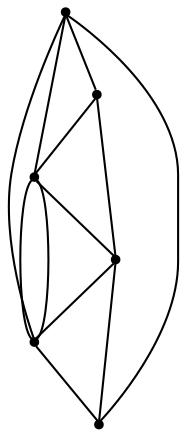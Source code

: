 graph {
  node [shape=point,comment="{\"directed\":false,\"doi\":\"10.1007/978-3-030-35802-0_34\",\"figure\":\"2 (1)\"}"]

  v0 [pos="1265.7099992561093,368.5292800459151"]
  v1 [pos="1149.024744073115,368.5292800459151"]
  v2 [pos="1099.0167775661173,368.5292800459151"]
  v3 [pos="1199.0327105801125,368.5292800459151"]
  v4 [pos="1049.008779264911,368.5292800459151"]
  v5 [pos="982.3314905889142,368.5292800459151"]

  v0 -- v1 [id="-1",pos="1265.7099992561093,368.5292800459151 1265.7099038734827,400.750694310125 1239.589053651538,426.8711926099803 1207.3672762819856,426.8711926099803 1175.1454989124331,426.8711926099803 1149.0246486904884,400.750694310125 1149.024744073115,368.5292800459151"]
  v4 -- v2 [id="-3",pos="1049.008779264911,368.5292800459151 1099.0167775661173,368.5292800459151 1099.0167775661173,368.5292800459151 1099.0167775661173,368.5292800459151"]
  v2 -- v1 [id="-4",pos="1099.0167775661173,368.5292800459151 1149.024744073115,368.5292800459151 1149.024744073115,368.5292800459151 1149.024744073115,368.5292800459151"]
  v1 -- v3 [id="-5",pos="1149.024744073115,368.5292800459151 1199.0327105801125,368.5292800459151 1199.0327105801125,368.5292800459151 1199.0327105801125,368.5292800459151"]
  v3 -- v0 [id="-6",pos="1199.0327105801125,368.5292800459151 1265.7099992561093,368.5292800459151 1265.7099992561093,368.5292800459151 1265.7099992561093,368.5292800459151"]
  v5 -- v2 [id="-8",pos="982.3314905889142,368.5292800459151 982.3314905889141,400.750694310125 1008.4523408108589,426.8711926099803 1040.6741181804114,426.8711926099803 1072.8959591383814,426.8711926099803 1099.0166821834907,400.750694310125 1099.0167775661173,368.5292800459151"]
  v5 -- v3 [id="-9",pos="982.3314905889142,368.5292800459151 982.3314905889141,428.36725077196223 1030.8434123927332,476.87854623632194 1090.6820210989913,476.87854623632194 1150.5207569820845,476.87854623632194 1199.032615197486,428.36725077196223 1199.0327105801125,368.5292800459151"]
  v5 -- v1 [id="-10",pos="982.3314905889142,368.5292800459151 982.3314905889141,414.561039139291 1019.6457463898032,451.87486942315115 1065.6781014339101,451.87486942315115 1111.710456478017,451.87486942315115 1149.0246486904884,414.561039139291 1149.024744073115,368.5292800459151"]
  v4 -- v0 [id="-11",pos="1049.008779264911,368.5292800459151 1049.008779264911,428.36725077196223 1097.52070106873,476.87854623632194 1157.3593097749879,476.87854623632194 1217.1980456580814,476.87854623632194 1265.7099038734827,428.36725077196223 1265.7099992561093,368.5292800459151"]
  v2 -- v1 [id="-12",pos="1099.0167775661173,368.5292800459151 1099.0166821834907,382.3396566689002 1110.2101513508528,393.5329568590859 1124.0206654369895,393.5329568590859 1137.8311795231264,393.5329568590859 1149.0246486904884,382.3396566689002 1149.024744073115,368.5292800459151"]
  v5 -- v4 [id="-13",pos="982.3314905889142,368.5292800459151 1049.008779264911,368.5292800459151 1049.008779264911,368.5292800459151 1049.008779264911,368.5292800459151"]
  v2 -- v0 [id="-14",pos="1099.0167775661173,368.5292800459151 1099.0166821834907,414.561039139291 1136.3310015727975,451.87486942315115 1182.3632930284869,451.87486942315115 1228.395584484176,451.87486942315115 1265.7099038734827,414.561039139291 1265.7099992561093,368.5292800459151"]
}
